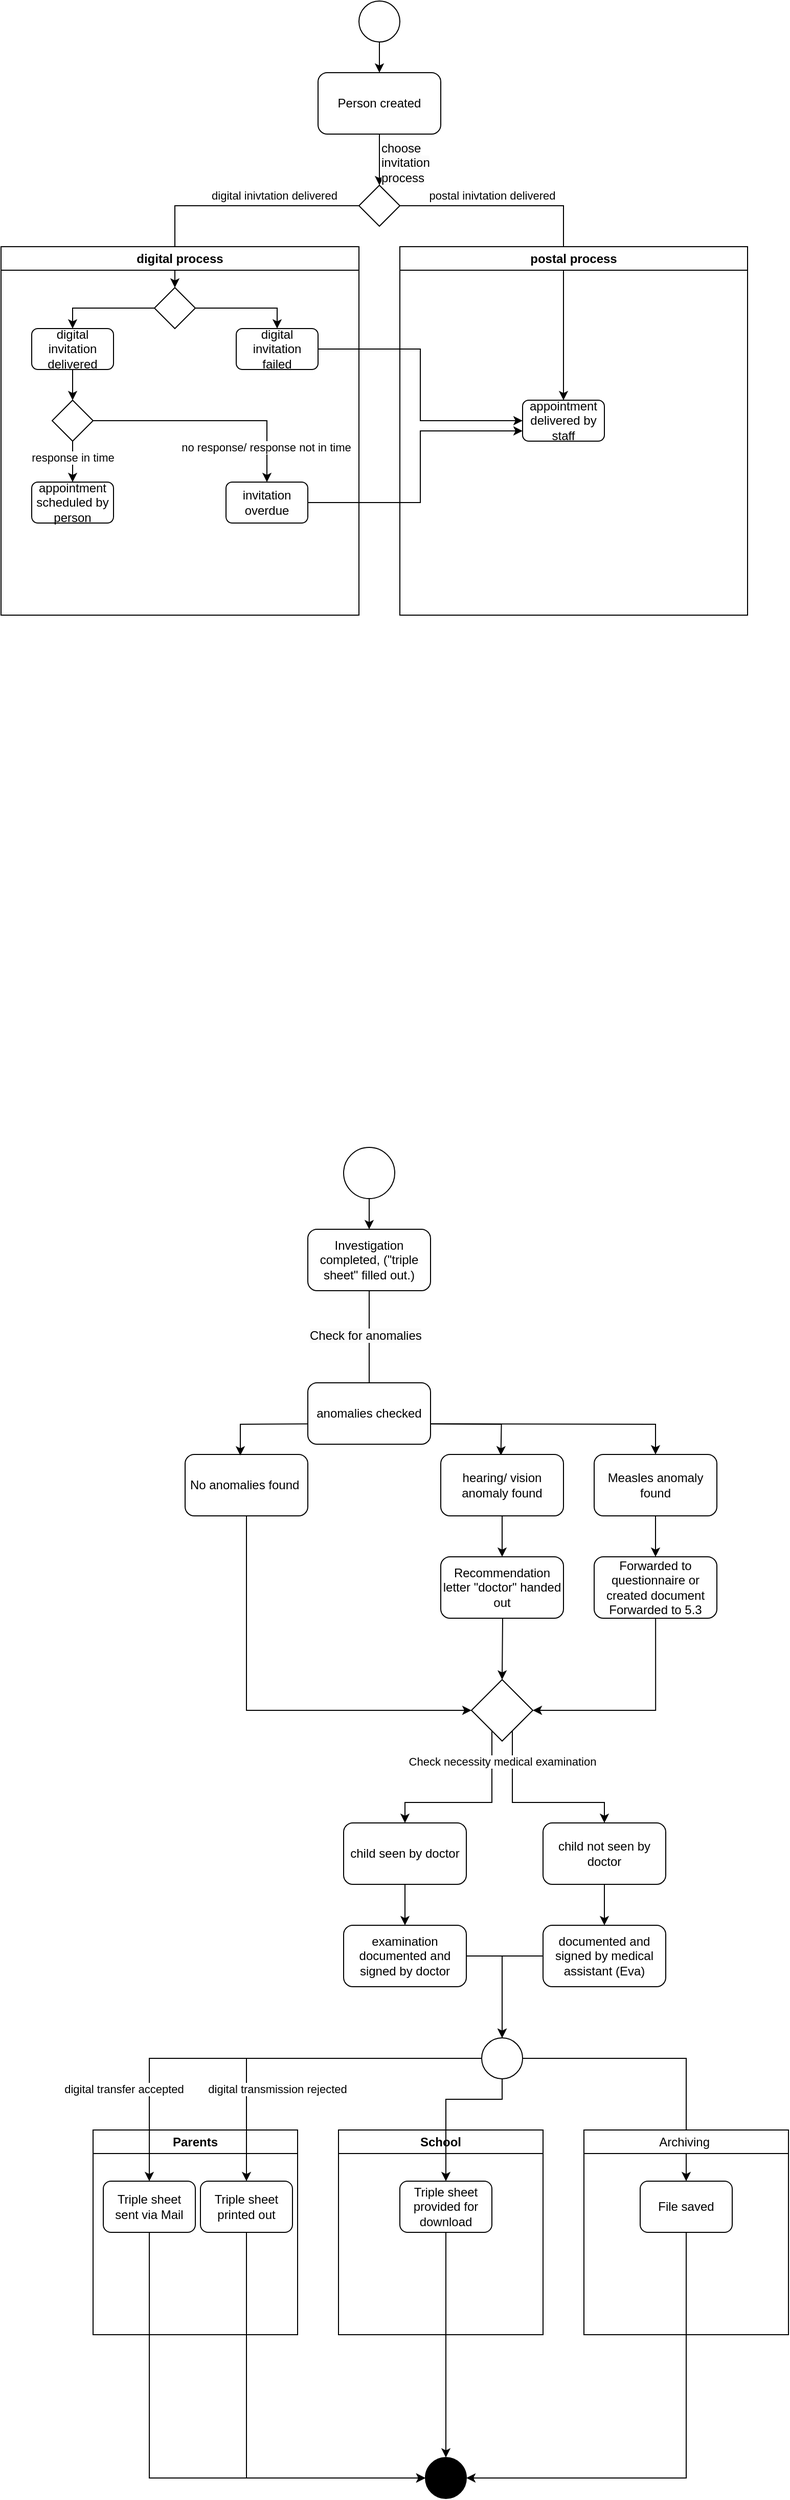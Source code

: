 <mxfile version="22.0.6" type="github">
  <diagram name="Page-1" id="0783ab3e-0a74-02c8-0abd-f7b4e66b4bec">
    <mxGraphModel dx="1520" dy="1158" grid="1" gridSize="10" guides="1" tooltips="1" connect="1" arrows="1" fold="1" page="1" pageScale="1" pageWidth="850" pageHeight="1100" background="none" math="0" shadow="0">
      <root>
        <mxCell id="0" />
        <mxCell id="1" parent="0" />
        <mxCell id="8A0eGRXppmrOtd2nOJEZ-9" value="" style="edgeStyle=orthogonalEdgeStyle;rounded=0;orthogonalLoop=1;jettySize=auto;html=1;" edge="1" parent="1" source="8A0eGRXppmrOtd2nOJEZ-2" target="8A0eGRXppmrOtd2nOJEZ-8">
          <mxGeometry relative="1" as="geometry" />
        </mxCell>
        <mxCell id="8A0eGRXppmrOtd2nOJEZ-2" value="Person created" style="rounded=1;whiteSpace=wrap;html=1;" vertex="1" parent="1">
          <mxGeometry x="360" y="70" width="120" height="60" as="geometry" />
        </mxCell>
        <mxCell id="8A0eGRXppmrOtd2nOJEZ-7" value="" style="edgeStyle=orthogonalEdgeStyle;rounded=0;orthogonalLoop=1;jettySize=auto;html=1;" edge="1" parent="1" source="8A0eGRXppmrOtd2nOJEZ-5" target="8A0eGRXppmrOtd2nOJEZ-2">
          <mxGeometry relative="1" as="geometry" />
        </mxCell>
        <mxCell id="8A0eGRXppmrOtd2nOJEZ-5" value="" style="ellipse;whiteSpace=wrap;html=1;aspect=fixed;" vertex="1" parent="1">
          <mxGeometry x="400" width="40" height="40" as="geometry" />
        </mxCell>
        <mxCell id="8A0eGRXppmrOtd2nOJEZ-14" style="edgeStyle=orthogonalEdgeStyle;rounded=0;orthogonalLoop=1;jettySize=auto;html=1;entryX=0.5;entryY=0;entryDx=0;entryDy=0;" edge="1" parent="1" source="8A0eGRXppmrOtd2nOJEZ-8" target="8A0eGRXppmrOtd2nOJEZ-18">
          <mxGeometry relative="1" as="geometry">
            <mxPoint x="300" y="240" as="targetPoint" />
            <Array as="points">
              <mxPoint x="220" y="200" />
            </Array>
          </mxGeometry>
        </mxCell>
        <mxCell id="8A0eGRXppmrOtd2nOJEZ-19" value="digital inivtation delivered" style="edgeLabel;html=1;align=center;verticalAlign=middle;resizable=0;points=[];" vertex="1" connectable="0" parent="8A0eGRXppmrOtd2nOJEZ-14">
          <mxGeometry x="-0.49" relative="1" as="geometry">
            <mxPoint x="-17" y="-10" as="offset" />
          </mxGeometry>
        </mxCell>
        <mxCell id="8A0eGRXppmrOtd2nOJEZ-22" style="edgeStyle=orthogonalEdgeStyle;rounded=0;orthogonalLoop=1;jettySize=auto;html=1;entryX=0.5;entryY=0;entryDx=0;entryDy=0;" edge="1" parent="1" source="8A0eGRXppmrOtd2nOJEZ-8" target="8A0eGRXppmrOtd2nOJEZ-36">
          <mxGeometry relative="1" as="geometry">
            <mxPoint x="600" y="290" as="targetPoint" />
            <Array as="points">
              <mxPoint x="600" y="200" />
            </Array>
          </mxGeometry>
        </mxCell>
        <mxCell id="8A0eGRXppmrOtd2nOJEZ-8" value="" style="rhombus;whiteSpace=wrap;html=1;" vertex="1" parent="1">
          <mxGeometry x="400" y="180" width="40" height="40" as="geometry" />
        </mxCell>
        <mxCell id="8A0eGRXppmrOtd2nOJEZ-10" value="&lt;span style=&quot;color: rgb(0, 0, 0); font-family: Helvetica; font-size: 12px; font-style: normal; font-variant-ligatures: normal; font-variant-caps: normal; font-weight: 400; letter-spacing: normal; orphans: 2; text-align: center; text-indent: 0px; text-transform: none; widows: 2; word-spacing: 0px; -webkit-text-stroke-width: 0px; background-color: rgb(251, 251, 251); text-decoration-thickness: initial; text-decoration-style: initial; text-decoration-color: initial; float: none; display: inline !important;&quot;&gt;choose invitation process&lt;/span&gt;" style="text;whiteSpace=wrap;html=1;" vertex="1" parent="1">
          <mxGeometry x="420" y="130" width="60" height="40" as="geometry" />
        </mxCell>
        <mxCell id="8A0eGRXppmrOtd2nOJEZ-13" value="digital process" style="swimlane;whiteSpace=wrap;html=1;" vertex="1" parent="1">
          <mxGeometry x="50" y="240" width="350" height="360" as="geometry" />
        </mxCell>
        <mxCell id="8A0eGRXppmrOtd2nOJEZ-25" value="" style="edgeStyle=orthogonalEdgeStyle;rounded=0;orthogonalLoop=1;jettySize=auto;html=1;" edge="1" parent="8A0eGRXppmrOtd2nOJEZ-13" source="8A0eGRXppmrOtd2nOJEZ-18" target="8A0eGRXppmrOtd2nOJEZ-24">
          <mxGeometry relative="1" as="geometry">
            <Array as="points">
              <mxPoint x="70" y="60" />
            </Array>
          </mxGeometry>
        </mxCell>
        <mxCell id="8A0eGRXppmrOtd2nOJEZ-28" value="" style="edgeStyle=orthogonalEdgeStyle;rounded=0;orthogonalLoop=1;jettySize=auto;html=1;entryX=0.5;entryY=0;entryDx=0;entryDy=0;" edge="1" parent="8A0eGRXppmrOtd2nOJEZ-13" source="8A0eGRXppmrOtd2nOJEZ-18" target="8A0eGRXppmrOtd2nOJEZ-27">
          <mxGeometry relative="1" as="geometry">
            <mxPoint x="270" y="70" as="targetPoint" />
            <Array as="points">
              <mxPoint x="270" y="60" />
            </Array>
          </mxGeometry>
        </mxCell>
        <mxCell id="8A0eGRXppmrOtd2nOJEZ-18" value="" style="rhombus;whiteSpace=wrap;html=1;" vertex="1" parent="8A0eGRXppmrOtd2nOJEZ-13">
          <mxGeometry x="150" y="40" width="40" height="40" as="geometry" />
        </mxCell>
        <mxCell id="8A0eGRXppmrOtd2nOJEZ-32" value="" style="edgeStyle=orthogonalEdgeStyle;rounded=0;orthogonalLoop=1;jettySize=auto;html=1;" edge="1" parent="8A0eGRXppmrOtd2nOJEZ-13" source="8A0eGRXppmrOtd2nOJEZ-24" target="8A0eGRXppmrOtd2nOJEZ-31">
          <mxGeometry relative="1" as="geometry" />
        </mxCell>
        <mxCell id="8A0eGRXppmrOtd2nOJEZ-24" value="digital invitation delivered" style="rounded=1;whiteSpace=wrap;html=1;" vertex="1" parent="8A0eGRXppmrOtd2nOJEZ-13">
          <mxGeometry x="30" y="80" width="80" height="40" as="geometry" />
        </mxCell>
        <mxCell id="8A0eGRXppmrOtd2nOJEZ-27" value="digital invitation failed" style="rounded=1;whiteSpace=wrap;html=1;" vertex="1" parent="8A0eGRXppmrOtd2nOJEZ-13">
          <mxGeometry x="230" y="80" width="80" height="40" as="geometry" />
        </mxCell>
        <mxCell id="8A0eGRXppmrOtd2nOJEZ-42" style="edgeStyle=orthogonalEdgeStyle;rounded=0;orthogonalLoop=1;jettySize=auto;html=1;entryX=0.5;entryY=0;entryDx=0;entryDy=0;" edge="1" parent="8A0eGRXppmrOtd2nOJEZ-13" source="8A0eGRXppmrOtd2nOJEZ-31" target="8A0eGRXppmrOtd2nOJEZ-41">
          <mxGeometry relative="1" as="geometry" />
        </mxCell>
        <mxCell id="8A0eGRXppmrOtd2nOJEZ-43" value="response in time" style="edgeLabel;html=1;align=center;verticalAlign=middle;resizable=0;points=[];" vertex="1" connectable="0" parent="8A0eGRXppmrOtd2nOJEZ-42">
          <mxGeometry x="-0.225" relative="1" as="geometry">
            <mxPoint as="offset" />
          </mxGeometry>
        </mxCell>
        <mxCell id="8A0eGRXppmrOtd2nOJEZ-45" style="edgeStyle=orthogonalEdgeStyle;rounded=0;orthogonalLoop=1;jettySize=auto;html=1;entryX=0.5;entryY=0;entryDx=0;entryDy=0;" edge="1" parent="8A0eGRXppmrOtd2nOJEZ-13" source="8A0eGRXppmrOtd2nOJEZ-31" target="8A0eGRXppmrOtd2nOJEZ-44">
          <mxGeometry relative="1" as="geometry" />
        </mxCell>
        <mxCell id="8A0eGRXppmrOtd2nOJEZ-47" value="no response/ response not in time" style="edgeLabel;html=1;align=center;verticalAlign=middle;resizable=0;points=[];" vertex="1" connectable="0" parent="8A0eGRXppmrOtd2nOJEZ-45">
          <mxGeometry x="0.7" y="-1" relative="1" as="geometry">
            <mxPoint as="offset" />
          </mxGeometry>
        </mxCell>
        <mxCell id="8A0eGRXppmrOtd2nOJEZ-31" value="" style="rhombus;whiteSpace=wrap;html=1;" vertex="1" parent="8A0eGRXppmrOtd2nOJEZ-13">
          <mxGeometry x="50" y="150" width="40" height="40" as="geometry" />
        </mxCell>
        <mxCell id="8A0eGRXppmrOtd2nOJEZ-41" value="appointment scheduled by person" style="rounded=1;whiteSpace=wrap;html=1;" vertex="1" parent="8A0eGRXppmrOtd2nOJEZ-13">
          <mxGeometry x="30" y="230" width="80" height="40" as="geometry" />
        </mxCell>
        <mxCell id="8A0eGRXppmrOtd2nOJEZ-44" value="invitation overdue" style="rounded=1;whiteSpace=wrap;html=1;" vertex="1" parent="8A0eGRXppmrOtd2nOJEZ-13">
          <mxGeometry x="220" y="230" width="80" height="40" as="geometry" />
        </mxCell>
        <mxCell id="8A0eGRXppmrOtd2nOJEZ-20" value="postal process" style="swimlane;whiteSpace=wrap;html=1;" vertex="1" parent="1">
          <mxGeometry x="440" y="240" width="340" height="360" as="geometry" />
        </mxCell>
        <mxCell id="8A0eGRXppmrOtd2nOJEZ-36" value="appointment delivered by staff" style="rounded=1;whiteSpace=wrap;html=1;" vertex="1" parent="8A0eGRXppmrOtd2nOJEZ-20">
          <mxGeometry x="120" y="150" width="80" height="40" as="geometry" />
        </mxCell>
        <mxCell id="8A0eGRXppmrOtd2nOJEZ-33" value="postal inivtation delivered" style="edgeLabel;html=1;align=center;verticalAlign=middle;resizable=0;points=[];" vertex="1" connectable="0" parent="1">
          <mxGeometry x="530.003" y="190.0" as="geometry" />
        </mxCell>
        <mxCell id="8A0eGRXppmrOtd2nOJEZ-37" style="edgeStyle=orthogonalEdgeStyle;rounded=0;orthogonalLoop=1;jettySize=auto;html=1;entryX=0;entryY=0.5;entryDx=0;entryDy=0;" edge="1" parent="1" source="8A0eGRXppmrOtd2nOJEZ-27" target="8A0eGRXppmrOtd2nOJEZ-36">
          <mxGeometry relative="1" as="geometry" />
        </mxCell>
        <mxCell id="8A0eGRXppmrOtd2nOJEZ-48" style="edgeStyle=orthogonalEdgeStyle;rounded=0;orthogonalLoop=1;jettySize=auto;html=1;entryX=0;entryY=0.75;entryDx=0;entryDy=0;" edge="1" parent="1" source="8A0eGRXppmrOtd2nOJEZ-44" target="8A0eGRXppmrOtd2nOJEZ-36">
          <mxGeometry relative="1" as="geometry">
            <Array as="points">
              <mxPoint x="460" y="490" />
              <mxPoint x="460" y="420" />
            </Array>
          </mxGeometry>
        </mxCell>
        <mxCell id="8A0eGRXppmrOtd2nOJEZ-55" value="" style="edgeStyle=orthogonalEdgeStyle;rounded=0;orthogonalLoop=1;jettySize=auto;html=1;" edge="1" parent="1" source="8A0eGRXppmrOtd2nOJEZ-50">
          <mxGeometry relative="1" as="geometry">
            <mxPoint x="410" y="1360" as="targetPoint" />
          </mxGeometry>
        </mxCell>
        <mxCell id="8A0eGRXppmrOtd2nOJEZ-50" value="Investigation completed, (&quot;triple sheet&quot; filled out.)" style="rounded=1;whiteSpace=wrap;html=1;" vertex="1" parent="1">
          <mxGeometry x="350" y="1200" width="120" height="60" as="geometry" />
        </mxCell>
        <mxCell id="8A0eGRXppmrOtd2nOJEZ-53" value="" style="edgeStyle=orthogonalEdgeStyle;rounded=0;orthogonalLoop=1;jettySize=auto;html=1;" edge="1" parent="1" source="8A0eGRXppmrOtd2nOJEZ-52" target="8A0eGRXppmrOtd2nOJEZ-50">
          <mxGeometry relative="1" as="geometry" />
        </mxCell>
        <mxCell id="8A0eGRXppmrOtd2nOJEZ-52" value="" style="ellipse;whiteSpace=wrap;html=1;aspect=fixed;" vertex="1" parent="1">
          <mxGeometry x="385" y="1120" width="50" height="50" as="geometry" />
        </mxCell>
        <mxCell id="8A0eGRXppmrOtd2nOJEZ-79" style="edgeStyle=orthogonalEdgeStyle;rounded=0;orthogonalLoop=1;jettySize=auto;html=1;entryX=0.5;entryY=0;entryDx=0;entryDy=0;" edge="1" parent="1" target="8A0eGRXppmrOtd2nOJEZ-67">
          <mxGeometry relative="1" as="geometry">
            <mxPoint x="440" y="1390" as="sourcePoint" />
          </mxGeometry>
        </mxCell>
        <mxCell id="8A0eGRXppmrOtd2nOJEZ-110" style="edgeStyle=orthogonalEdgeStyle;rounded=0;orthogonalLoop=1;jettySize=auto;html=1;entryX=0;entryY=0.5;entryDx=0;entryDy=0;" edge="1" parent="1" source="8A0eGRXppmrOtd2nOJEZ-61" target="8A0eGRXppmrOtd2nOJEZ-96">
          <mxGeometry relative="1" as="geometry">
            <Array as="points">
              <mxPoint x="290" y="1670" />
            </Array>
          </mxGeometry>
        </mxCell>
        <mxCell id="8A0eGRXppmrOtd2nOJEZ-61" value="No anomalies found&amp;nbsp;" style="rounded=1;whiteSpace=wrap;html=1;" vertex="1" parent="1">
          <mxGeometry x="230" y="1420" width="120" height="60" as="geometry" />
        </mxCell>
        <mxCell id="8A0eGRXppmrOtd2nOJEZ-62" value="&lt;span style=&quot;color: rgb(0, 0, 0); font-family: Helvetica; font-size: 12px; font-style: normal; font-variant-ligatures: normal; font-variant-caps: normal; font-weight: 400; letter-spacing: normal; orphans: 2; text-align: center; text-indent: 0px; text-transform: none; widows: 2; word-spacing: 0px; -webkit-text-stroke-width: 0px; background-color: rgb(251, 251, 251); text-decoration-thickness: initial; text-decoration-style: initial; text-decoration-color: initial; float: none; display: inline !important;&quot;&gt;Check for anomalies&lt;/span&gt;" style="text;whiteSpace=wrap;html=1;" vertex="1" parent="1">
          <mxGeometry x="350" y="1290" width="160" height="40" as="geometry" />
        </mxCell>
        <mxCell id="8A0eGRXppmrOtd2nOJEZ-65" style="edgeStyle=orthogonalEdgeStyle;rounded=0;orthogonalLoop=1;jettySize=auto;html=1;entryX=0.45;entryY=0.016;entryDx=0;entryDy=0;entryPerimeter=0;" edge="1" parent="1" target="8A0eGRXppmrOtd2nOJEZ-61">
          <mxGeometry relative="1" as="geometry">
            <mxPoint x="380" y="1390" as="sourcePoint" />
          </mxGeometry>
        </mxCell>
        <mxCell id="8A0eGRXppmrOtd2nOJEZ-66" style="edgeStyle=orthogonalEdgeStyle;rounded=0;orthogonalLoop=1;jettySize=auto;html=1;entryX=0.573;entryY=0.016;entryDx=0;entryDy=0;entryPerimeter=0;" edge="1" parent="1">
          <mxGeometry relative="1" as="geometry">
            <mxPoint x="440" y="1390" as="sourcePoint" />
            <mxPoint x="538.76" y="1420.96" as="targetPoint" />
          </mxGeometry>
        </mxCell>
        <mxCell id="8A0eGRXppmrOtd2nOJEZ-83" value="" style="edgeStyle=orthogonalEdgeStyle;rounded=0;orthogonalLoop=1;jettySize=auto;html=1;" edge="1" parent="1" source="8A0eGRXppmrOtd2nOJEZ-67" target="8A0eGRXppmrOtd2nOJEZ-82">
          <mxGeometry relative="1" as="geometry" />
        </mxCell>
        <mxCell id="8A0eGRXppmrOtd2nOJEZ-67" value="Measles anomaly found" style="rounded=1;whiteSpace=wrap;html=1;" vertex="1" parent="1">
          <mxGeometry x="630" y="1420" width="120" height="60" as="geometry" />
        </mxCell>
        <mxCell id="8A0eGRXppmrOtd2nOJEZ-81" value="" style="edgeStyle=orthogonalEdgeStyle;rounded=0;orthogonalLoop=1;jettySize=auto;html=1;" edge="1" parent="1" source="8A0eGRXppmrOtd2nOJEZ-68" target="8A0eGRXppmrOtd2nOJEZ-80">
          <mxGeometry relative="1" as="geometry" />
        </mxCell>
        <mxCell id="8A0eGRXppmrOtd2nOJEZ-68" value="hearing/ vision anomaly found" style="rounded=1;whiteSpace=wrap;html=1;" vertex="1" parent="1">
          <mxGeometry x="480" y="1420" width="120" height="60" as="geometry" />
        </mxCell>
        <mxCell id="8A0eGRXppmrOtd2nOJEZ-77" value="&lt;div style=&quot;text-align: center;&quot;&gt;&lt;br&gt;&lt;/div&gt;" style="text;whiteSpace=wrap;html=1;" vertex="1" parent="1">
          <mxGeometry x="755" y="1540" width="50" height="20" as="geometry" />
        </mxCell>
        <mxCell id="8A0eGRXppmrOtd2nOJEZ-97" style="edgeStyle=orthogonalEdgeStyle;rounded=0;orthogonalLoop=1;jettySize=auto;html=1;" edge="1" parent="1" target="8A0eGRXppmrOtd2nOJEZ-96">
          <mxGeometry relative="1" as="geometry">
            <mxPoint x="540" y="1520" as="sourcePoint" />
          </mxGeometry>
        </mxCell>
        <mxCell id="8A0eGRXppmrOtd2nOJEZ-80" value="Recommendation letter &quot;doctor&quot; handed out" style="whiteSpace=wrap;html=1;rounded=1;" vertex="1" parent="1">
          <mxGeometry x="480" y="1520" width="120" height="60" as="geometry" />
        </mxCell>
        <mxCell id="8A0eGRXppmrOtd2nOJEZ-100" style="edgeStyle=orthogonalEdgeStyle;rounded=0;orthogonalLoop=1;jettySize=auto;html=1;entryX=1;entryY=0.5;entryDx=0;entryDy=0;" edge="1" parent="1" target="8A0eGRXppmrOtd2nOJEZ-96">
          <mxGeometry relative="1" as="geometry">
            <mxPoint x="690.053" y="1520" as="sourcePoint" />
            <Array as="points">
              <mxPoint x="690" y="1670" />
            </Array>
          </mxGeometry>
        </mxCell>
        <mxCell id="8A0eGRXppmrOtd2nOJEZ-82" value="Forwarded to questionnaire or created document Forwarded to 5.3" style="whiteSpace=wrap;html=1;rounded=1;" vertex="1" parent="1">
          <mxGeometry x="630" y="1520" width="120" height="60" as="geometry" />
        </mxCell>
        <mxCell id="8A0eGRXppmrOtd2nOJEZ-105" value="" style="edgeStyle=orthogonalEdgeStyle;rounded=0;orthogonalLoop=1;jettySize=auto;html=1;" edge="1" parent="1" source="8A0eGRXppmrOtd2nOJEZ-96" target="8A0eGRXppmrOtd2nOJEZ-103">
          <mxGeometry relative="1" as="geometry">
            <Array as="points">
              <mxPoint x="530" y="1760" />
              <mxPoint x="445" y="1760" />
            </Array>
          </mxGeometry>
        </mxCell>
        <mxCell id="8A0eGRXppmrOtd2nOJEZ-108" style="edgeStyle=orthogonalEdgeStyle;rounded=0;orthogonalLoop=1;jettySize=auto;html=1;entryX=0.5;entryY=0;entryDx=0;entryDy=0;" edge="1" parent="1" source="8A0eGRXppmrOtd2nOJEZ-96" target="8A0eGRXppmrOtd2nOJEZ-107">
          <mxGeometry relative="1" as="geometry">
            <Array as="points">
              <mxPoint x="550" y="1760" />
              <mxPoint x="640" y="1760" />
            </Array>
          </mxGeometry>
        </mxCell>
        <mxCell id="8A0eGRXppmrOtd2nOJEZ-111" value="Check necessity medical examination" style="edgeLabel;html=1;align=center;verticalAlign=middle;resizable=0;points=[];" vertex="1" connectable="0" parent="8A0eGRXppmrOtd2nOJEZ-108">
          <mxGeometry x="-0.764" y="2" relative="1" as="geometry">
            <mxPoint x="-12" y="9" as="offset" />
          </mxGeometry>
        </mxCell>
        <mxCell id="8A0eGRXppmrOtd2nOJEZ-96" value="" style="rhombus;whiteSpace=wrap;html=1;" vertex="1" parent="1">
          <mxGeometry x="510" y="1640" width="60" height="60" as="geometry" />
        </mxCell>
        <mxCell id="8A0eGRXppmrOtd2nOJEZ-113" value="" style="edgeStyle=orthogonalEdgeStyle;rounded=0;orthogonalLoop=1;jettySize=auto;html=1;" edge="1" parent="1" source="8A0eGRXppmrOtd2nOJEZ-103" target="8A0eGRXppmrOtd2nOJEZ-112">
          <mxGeometry relative="1" as="geometry" />
        </mxCell>
        <mxCell id="8A0eGRXppmrOtd2nOJEZ-103" value="child seen by doctor" style="rounded=1;whiteSpace=wrap;html=1;" vertex="1" parent="1">
          <mxGeometry x="385" y="1780" width="120" height="60" as="geometry" />
        </mxCell>
        <mxCell id="8A0eGRXppmrOtd2nOJEZ-115" value="" style="edgeStyle=orthogonalEdgeStyle;rounded=0;orthogonalLoop=1;jettySize=auto;html=1;" edge="1" parent="1" source="8A0eGRXppmrOtd2nOJEZ-107" target="8A0eGRXppmrOtd2nOJEZ-114">
          <mxGeometry relative="1" as="geometry" />
        </mxCell>
        <mxCell id="8A0eGRXppmrOtd2nOJEZ-107" value="child not seen by doctor" style="rounded=1;whiteSpace=wrap;html=1;" vertex="1" parent="1">
          <mxGeometry x="580" y="1780" width="120" height="60" as="geometry" />
        </mxCell>
        <mxCell id="8A0eGRXppmrOtd2nOJEZ-126" style="edgeStyle=orthogonalEdgeStyle;rounded=0;orthogonalLoop=1;jettySize=auto;html=1;" edge="1" parent="1" source="8A0eGRXppmrOtd2nOJEZ-112" target="8A0eGRXppmrOtd2nOJEZ-123">
          <mxGeometry relative="1" as="geometry" />
        </mxCell>
        <mxCell id="8A0eGRXppmrOtd2nOJEZ-112" value="examination documented and signed by doctor" style="whiteSpace=wrap;html=1;rounded=1;" vertex="1" parent="1">
          <mxGeometry x="385" y="1880" width="120" height="60" as="geometry" />
        </mxCell>
        <mxCell id="8A0eGRXppmrOtd2nOJEZ-127" style="edgeStyle=orthogonalEdgeStyle;rounded=0;orthogonalLoop=1;jettySize=auto;html=1;entryX=0.5;entryY=0;entryDx=0;entryDy=0;" edge="1" parent="1" source="8A0eGRXppmrOtd2nOJEZ-114" target="8A0eGRXppmrOtd2nOJEZ-123">
          <mxGeometry relative="1" as="geometry" />
        </mxCell>
        <mxCell id="8A0eGRXppmrOtd2nOJEZ-114" value="documented and signed by&amp;nbsp;medical assistant (Eva)" style="whiteSpace=wrap;html=1;rounded=1;" vertex="1" parent="1">
          <mxGeometry x="580" y="1880" width="120" height="60" as="geometry" />
        </mxCell>
        <mxCell id="8A0eGRXppmrOtd2nOJEZ-121" value="Parents" style="swimlane;whiteSpace=wrap;html=1;startSize=23;" vertex="1" parent="1">
          <mxGeometry x="140" y="2080" width="200" height="200" as="geometry" />
        </mxCell>
        <mxCell id="8A0eGRXppmrOtd2nOJEZ-133" value="Triple sheet sent via Mail" style="rounded=1;whiteSpace=wrap;html=1;" vertex="1" parent="8A0eGRXppmrOtd2nOJEZ-121">
          <mxGeometry x="10" y="50" width="90" height="50" as="geometry" />
        </mxCell>
        <mxCell id="8A0eGRXppmrOtd2nOJEZ-138" value="Triple sheet printed out" style="rounded=1;whiteSpace=wrap;html=1;" vertex="1" parent="8A0eGRXppmrOtd2nOJEZ-121">
          <mxGeometry x="105" y="50" width="90" height="50" as="geometry" />
        </mxCell>
        <mxCell id="8A0eGRXppmrOtd2nOJEZ-128" style="edgeStyle=orthogonalEdgeStyle;rounded=0;orthogonalLoop=1;jettySize=auto;html=1;entryX=0.5;entryY=0;entryDx=0;entryDy=0;" edge="1" parent="1" source="8A0eGRXppmrOtd2nOJEZ-123" target="8A0eGRXppmrOtd2nOJEZ-133">
          <mxGeometry relative="1" as="geometry">
            <mxPoint x="240" y="2130" as="targetPoint" />
          </mxGeometry>
        </mxCell>
        <mxCell id="8A0eGRXppmrOtd2nOJEZ-135" value="digital transfer accepted" style="edgeLabel;html=1;align=center;verticalAlign=middle;resizable=0;points=[];" vertex="1" connectable="0" parent="8A0eGRXppmrOtd2nOJEZ-128">
          <mxGeometry x="-0.219" y="1" relative="1" as="geometry">
            <mxPoint x="-176" y="29" as="offset" />
          </mxGeometry>
        </mxCell>
        <mxCell id="8A0eGRXppmrOtd2nOJEZ-132" style="edgeStyle=orthogonalEdgeStyle;rounded=0;orthogonalLoop=1;jettySize=auto;html=1;entryX=0.5;entryY=0;entryDx=0;entryDy=0;" edge="1" parent="1" source="8A0eGRXppmrOtd2nOJEZ-123" target="8A0eGRXppmrOtd2nOJEZ-142">
          <mxGeometry relative="1" as="geometry">
            <mxPoint x="720" y="2120" as="targetPoint" />
          </mxGeometry>
        </mxCell>
        <mxCell id="8A0eGRXppmrOtd2nOJEZ-136" style="edgeStyle=orthogonalEdgeStyle;rounded=0;orthogonalLoop=1;jettySize=auto;html=1;entryX=0.5;entryY=0;entryDx=0;entryDy=0;" edge="1" parent="1" source="8A0eGRXppmrOtd2nOJEZ-123" target="8A0eGRXppmrOtd2nOJEZ-138">
          <mxGeometry relative="1" as="geometry">
            <mxPoint x="289.947" y="2100" as="targetPoint" />
          </mxGeometry>
        </mxCell>
        <mxCell id="8A0eGRXppmrOtd2nOJEZ-139" value="digital transmission rejected" style="edgeLabel;html=1;align=center;verticalAlign=middle;resizable=0;points=[];" vertex="1" connectable="0" parent="8A0eGRXppmrOtd2nOJEZ-136">
          <mxGeometry x="0.569" y="1" relative="1" as="geometry">
            <mxPoint x="29" y="-15" as="offset" />
          </mxGeometry>
        </mxCell>
        <mxCell id="8A0eGRXppmrOtd2nOJEZ-123" value="" style="ellipse;whiteSpace=wrap;html=1;aspect=fixed;" vertex="1" parent="1">
          <mxGeometry x="520" y="1990" width="40" height="40" as="geometry" />
        </mxCell>
        <mxCell id="8A0eGRXppmrOtd2nOJEZ-129" value="School" style="swimlane;whiteSpace=wrap;html=1;startSize=23;" vertex="1" parent="1">
          <mxGeometry x="380" y="2080" width="200" height="200" as="geometry" />
        </mxCell>
        <mxCell id="8A0eGRXppmrOtd2nOJEZ-141" value="Triple sheet provided for download" style="rounded=1;whiteSpace=wrap;html=1;" vertex="1" parent="8A0eGRXppmrOtd2nOJEZ-129">
          <mxGeometry x="60" y="50" width="90" height="50" as="geometry" />
        </mxCell>
        <mxCell id="8A0eGRXppmrOtd2nOJEZ-130" value="Archiving&amp;nbsp;" style="swimlane;whiteSpace=wrap;html=1;startSize=23;fontStyle=0" vertex="1" parent="1">
          <mxGeometry x="620" y="2080" width="200" height="200" as="geometry" />
        </mxCell>
        <mxCell id="8A0eGRXppmrOtd2nOJEZ-142" value="File saved" style="rounded=1;whiteSpace=wrap;html=1;" vertex="1" parent="8A0eGRXppmrOtd2nOJEZ-130">
          <mxGeometry x="55" y="50" width="90" height="50" as="geometry" />
        </mxCell>
        <mxCell id="8A0eGRXppmrOtd2nOJEZ-131" style="edgeStyle=orthogonalEdgeStyle;rounded=0;orthogonalLoop=1;jettySize=auto;html=1;" edge="1" parent="1" source="8A0eGRXppmrOtd2nOJEZ-123" target="8A0eGRXppmrOtd2nOJEZ-141">
          <mxGeometry relative="1" as="geometry">
            <Array as="points">
              <mxPoint x="540" y="2050" />
              <mxPoint x="485" y="2050" />
            </Array>
          </mxGeometry>
        </mxCell>
        <mxCell id="8A0eGRXppmrOtd2nOJEZ-144" value="" style="ellipse;whiteSpace=wrap;html=1;aspect=fixed;fillColor=#000000;" vertex="1" parent="1">
          <mxGeometry x="465" y="2400" width="40" height="40" as="geometry" />
        </mxCell>
        <mxCell id="8A0eGRXppmrOtd2nOJEZ-145" style="edgeStyle=orthogonalEdgeStyle;rounded=0;orthogonalLoop=1;jettySize=auto;html=1;" edge="1" parent="1" source="8A0eGRXppmrOtd2nOJEZ-142" target="8A0eGRXppmrOtd2nOJEZ-144">
          <mxGeometry relative="1" as="geometry">
            <Array as="points">
              <mxPoint x="720" y="2420" />
            </Array>
          </mxGeometry>
        </mxCell>
        <mxCell id="8A0eGRXppmrOtd2nOJEZ-146" style="edgeStyle=orthogonalEdgeStyle;rounded=0;orthogonalLoop=1;jettySize=auto;html=1;" edge="1" parent="1" source="8A0eGRXppmrOtd2nOJEZ-141" target="8A0eGRXppmrOtd2nOJEZ-144">
          <mxGeometry relative="1" as="geometry" />
        </mxCell>
        <mxCell id="8A0eGRXppmrOtd2nOJEZ-147" style="edgeStyle=orthogonalEdgeStyle;rounded=0;orthogonalLoop=1;jettySize=auto;html=1;entryX=0;entryY=0.5;entryDx=0;entryDy=0;" edge="1" parent="1" source="8A0eGRXppmrOtd2nOJEZ-138" target="8A0eGRXppmrOtd2nOJEZ-144">
          <mxGeometry relative="1" as="geometry">
            <Array as="points">
              <mxPoint x="290" y="2420" />
            </Array>
          </mxGeometry>
        </mxCell>
        <mxCell id="8A0eGRXppmrOtd2nOJEZ-148" style="edgeStyle=orthogonalEdgeStyle;rounded=0;orthogonalLoop=1;jettySize=auto;html=1;entryX=0;entryY=0.5;entryDx=0;entryDy=0;" edge="1" parent="1" source="8A0eGRXppmrOtd2nOJEZ-133" target="8A0eGRXppmrOtd2nOJEZ-144">
          <mxGeometry relative="1" as="geometry">
            <Array as="points">
              <mxPoint x="195" y="2420" />
            </Array>
          </mxGeometry>
        </mxCell>
        <mxCell id="8A0eGRXppmrOtd2nOJEZ-149" value="anomalies checked" style="rounded=1;whiteSpace=wrap;html=1;" vertex="1" parent="1">
          <mxGeometry x="350" y="1350" width="120" height="60" as="geometry" />
        </mxCell>
      </root>
    </mxGraphModel>
  </diagram>
</mxfile>
